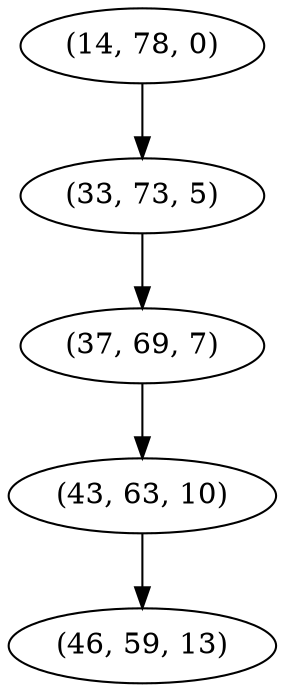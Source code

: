 digraph tree {
    "(14, 78, 0)";
    "(33, 73, 5)";
    "(37, 69, 7)";
    "(43, 63, 10)";
    "(46, 59, 13)";
    "(14, 78, 0)" -> "(33, 73, 5)";
    "(33, 73, 5)" -> "(37, 69, 7)";
    "(37, 69, 7)" -> "(43, 63, 10)";
    "(43, 63, 10)" -> "(46, 59, 13)";
}
